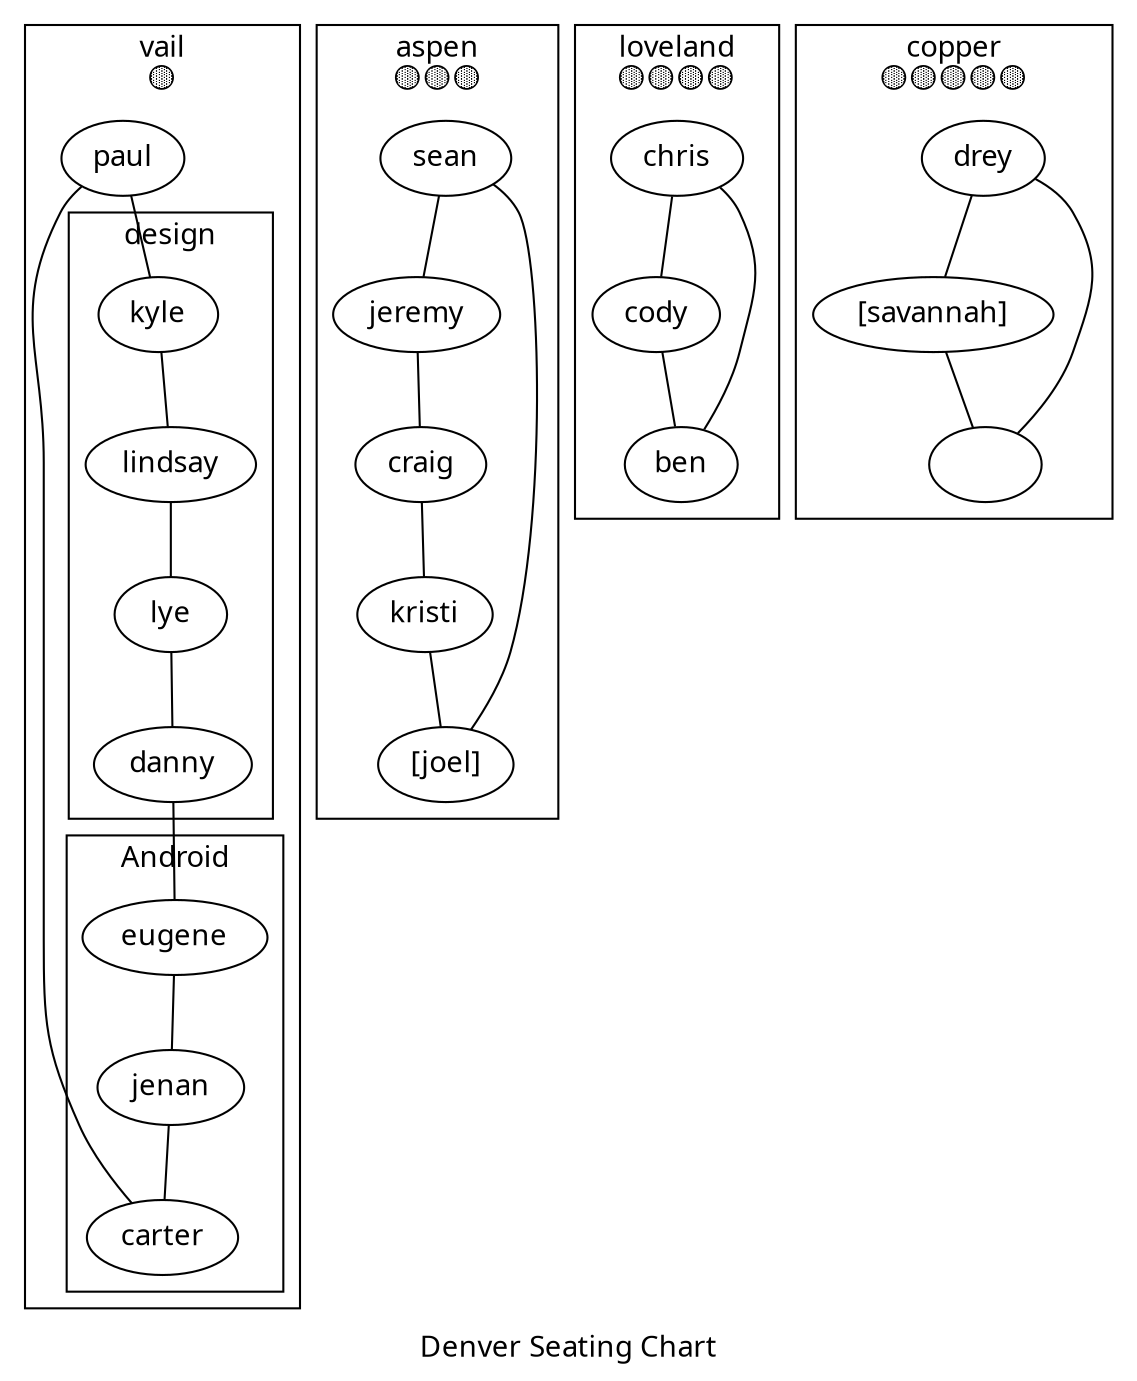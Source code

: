 graph {
  label="Denver Seating Chart"

  //layout=circo
  graph [fontname = "Handlee"];
  node [fontname = "Handlee"];
  edge [fontname = "Handlee"];
    
  
  
  subgraph cluster_vail {
    label="vail\n🟡"
    
    subgraph cluster_mobile {
        label="Android"
        carter; jenan; eugene
    }
    subgraph cluster_design {
        label="design"
        danny; kyle; lye; lindsay
    }
    danny -- eugene -- jenan -- carter -- paul -- kyle -- lindsay -- lye -- danny
  }
  
  
  
  subgraph cluster_aspen {
    label="aspen\n🟡🟡🟡"
    sean -- jeremy -- craig -- kristi -- joel -- sean
    joel [label="[joel]"]
  }
  
  
  
  subgraph cluster_loveland {
    label="loveland\n🟡🟡🟡🟡"
    chris -- cody -- ben -- chris
  }
  
  
  
  subgraph cluster_copper {
    label="copper\n🟡🟡🟡🟡🟡"
    drey -- savannah -- empty -- drey
    empty [label=""]
    savannah [label="[savannah]"]
  }

}
